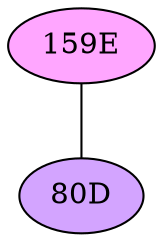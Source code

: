 // The Round Table
graph {
	"159E" [fillcolor="#FFA6FF" style=radial]
	"80D" [fillcolor="#D3A4FF" style=radial]
	"159E" -- "80D" [penwidth=1]
}
